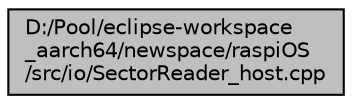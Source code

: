 digraph "D:/Pool/eclipse-workspace_aarch64/newspace/raspiOS/src/io/SectorReader_host.cpp"
{
  edge [fontname="Helvetica",fontsize="10",labelfontname="Helvetica",labelfontsize="10"];
  node [fontname="Helvetica",fontsize="10",shape=record];
  Node3762 [label="D:/Pool/eclipse-workspace\l_aarch64/newspace/raspiOS\l/src/io/SectorReader_host.cpp",height=0.2,width=0.4,color="black", fillcolor="grey75", style="filled", fontcolor="black"];
}
